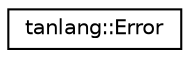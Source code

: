 digraph "Graphical Class Hierarchy"
{
 // LATEX_PDF_SIZE
  edge [fontname="Helvetica",fontsize="10",labelfontname="Helvetica",labelfontsize="10"];
  node [fontname="Helvetica",fontsize="10",shape=record];
  rankdir="LR";
  Node0 [label="tanlang::Error",height=0.2,width=0.4,color="black", fillcolor="white", style="filled",URL="$classtanlang_1_1Error.html",tooltip=" "];
}
